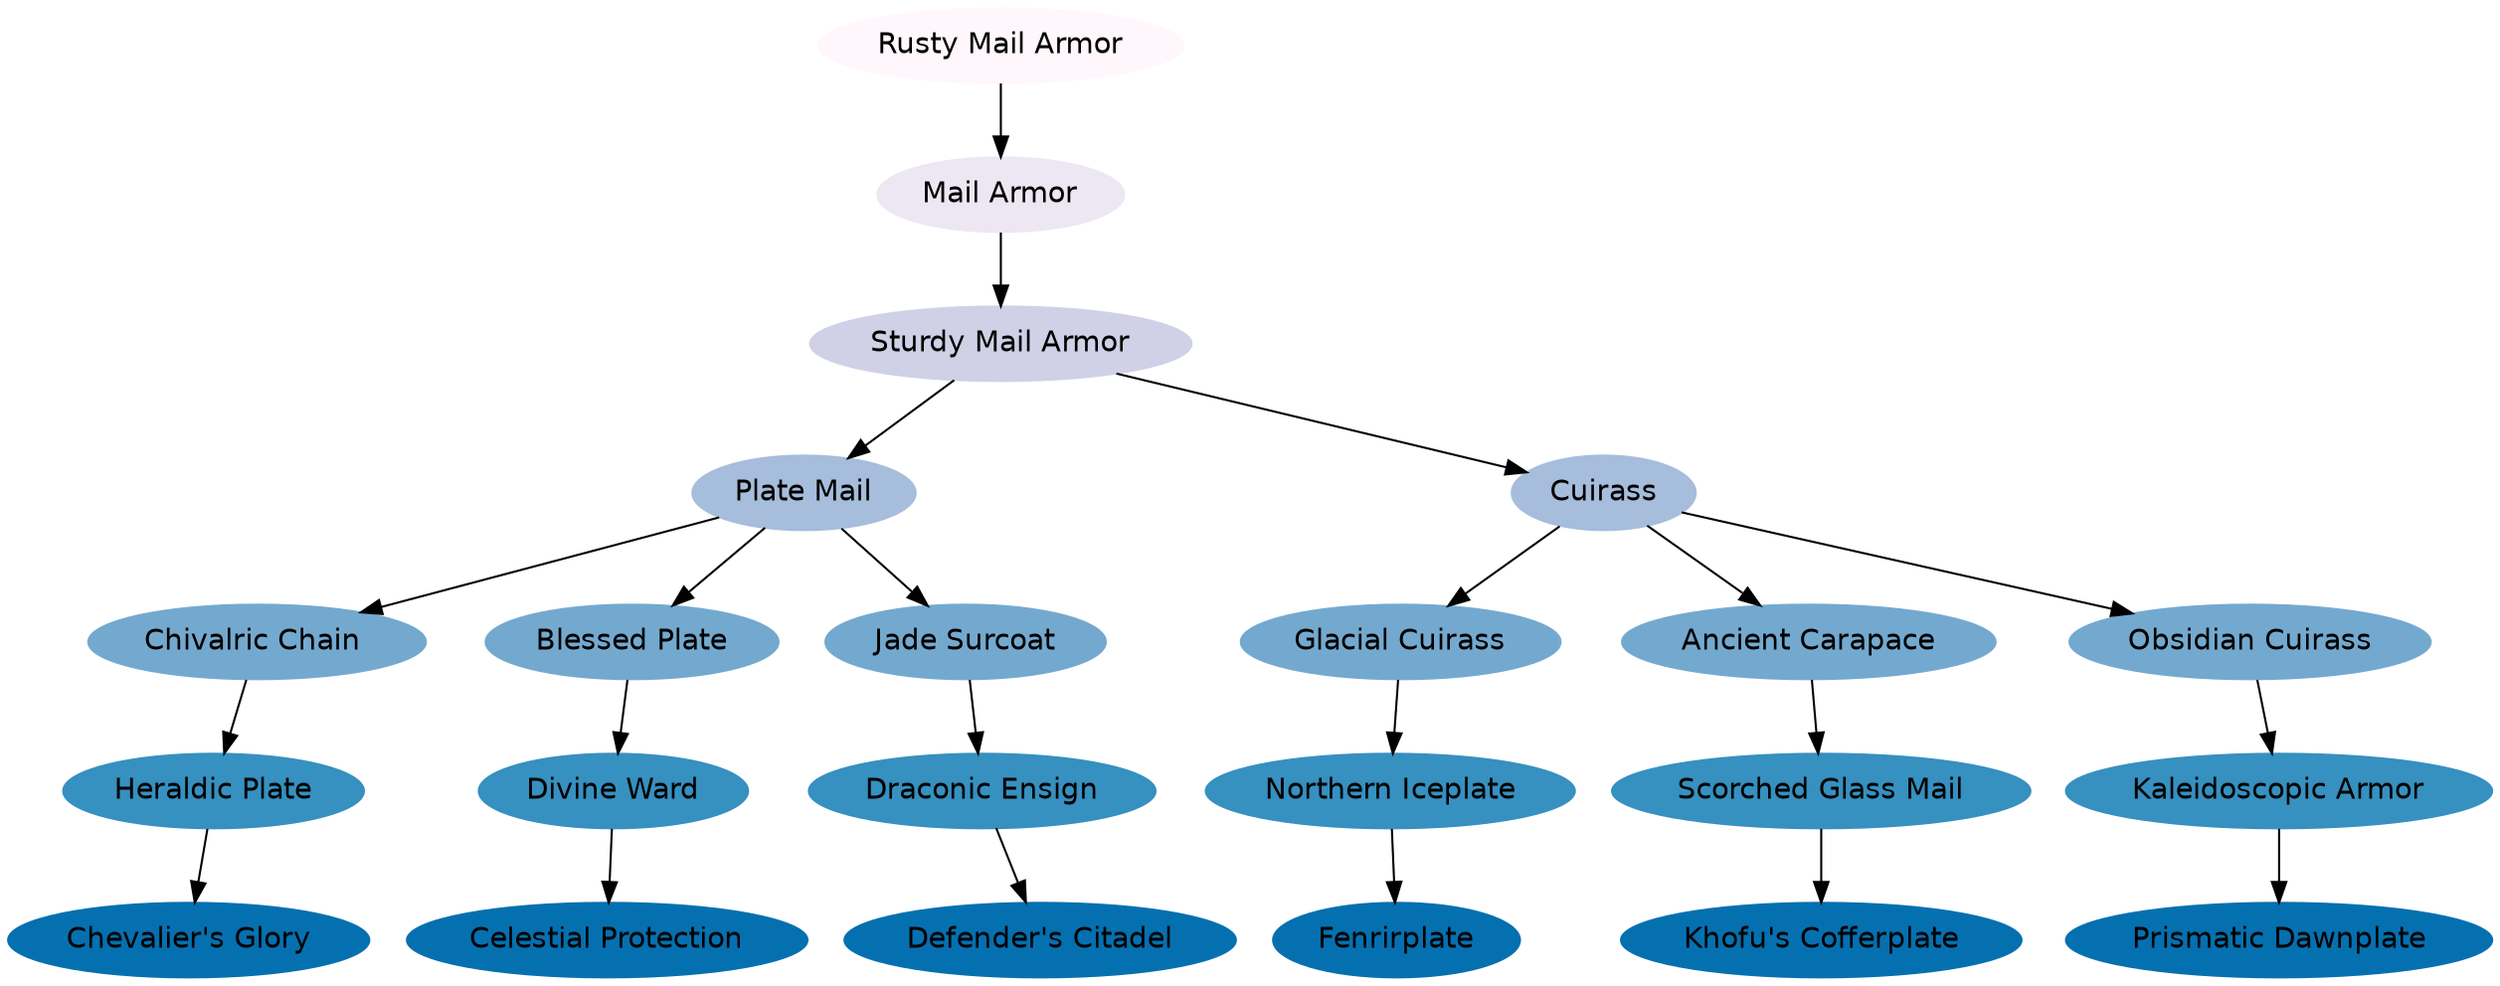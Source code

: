 digraph g1 {
    layout="dot";
    node[style=filled, fontname="Helvetica"];
    "Rusty Mail Armor"[colorscheme=pubu8, color=1]
"Mail Armor"[colorscheme=pubu8, color=2]
"Sturdy Mail Armor"[colorscheme=pubu8, color=3]
"Plate Mail"[colorscheme=pubu8, color=4]
"Chivalric Chain "[colorscheme=pubu8, color=5]
"Blessed Plate"[colorscheme=pubu8, color=5]
"Jade Surcoat"[colorscheme=pubu8, color=5]
"Heraldic Plate"[colorscheme=pubu8, color=6]
"Divine Ward"[colorscheme=pubu8, color=6]
"Draconic Ensign"[colorscheme=pubu8, color=6]
"Chevalier's Glory"[colorscheme=pubu8, color=7]
"Celestial Protection"[colorscheme=pubu8, color=7]
"Defender's Citadel"[colorscheme=pubu8, color=7]
"Cuirass"[colorscheme=pubu8, color=4]
"Glacial Cuirass"[colorscheme=pubu8, color=5]
"Ancient Carapace"[colorscheme=pubu8, color=5]
"Obsidian Cuirass"[colorscheme=pubu8, color=5]
"Northern Iceplate"[colorscheme=pubu8, color=6]
"Scorched Glass Mail"[colorscheme=pubu8, color=6]
"Kaleidoscopic Armor"[colorscheme=pubu8, color=6]
"Fenrirplate"[colorscheme=pubu8, color=7]
"Khofu's Cofferplate"[colorscheme=pubu8, color=7]
"Prismatic Dawnplate"[colorscheme=pubu8, color=7]

"Rusty Mail Armor" -> "Mail Armor"
"Mail Armor" -> "Sturdy Mail Armor"
"Sturdy Mail Armor" -> "Plate Mail"
"Plate Mail" -> "Chivalric Chain "
"Plate Mail" -> "Blessed Plate"
"Plate Mail" -> "Jade Surcoat"
"Chivalric Chain " -> "Heraldic Plate"
"Blessed Plate" -> "Divine Ward"
"Jade Surcoat" -> "Draconic Ensign"
"Heraldic Plate" -> "Chevalier's Glory"
"Divine Ward" -> "Celestial Protection"
"Draconic Ensign" -> "Defender's Citadel"
"Sturdy Mail Armor" -> "Cuirass"
"Cuirass" -> "Glacial Cuirass"
"Cuirass" -> "Ancient Carapace"
"Cuirass" -> "Obsidian Cuirass"
"Glacial Cuirass" -> "Northern Iceplate"
"Ancient Carapace" -> "Scorched Glass Mail"
"Obsidian Cuirass" -> "Kaleidoscopic Armor"
"Northern Iceplate" -> "Fenrirplate"
"Scorched Glass Mail" -> "Khofu's Cofferplate"
"Kaleidoscopic Armor" -> "Prismatic Dawnplate"
    }